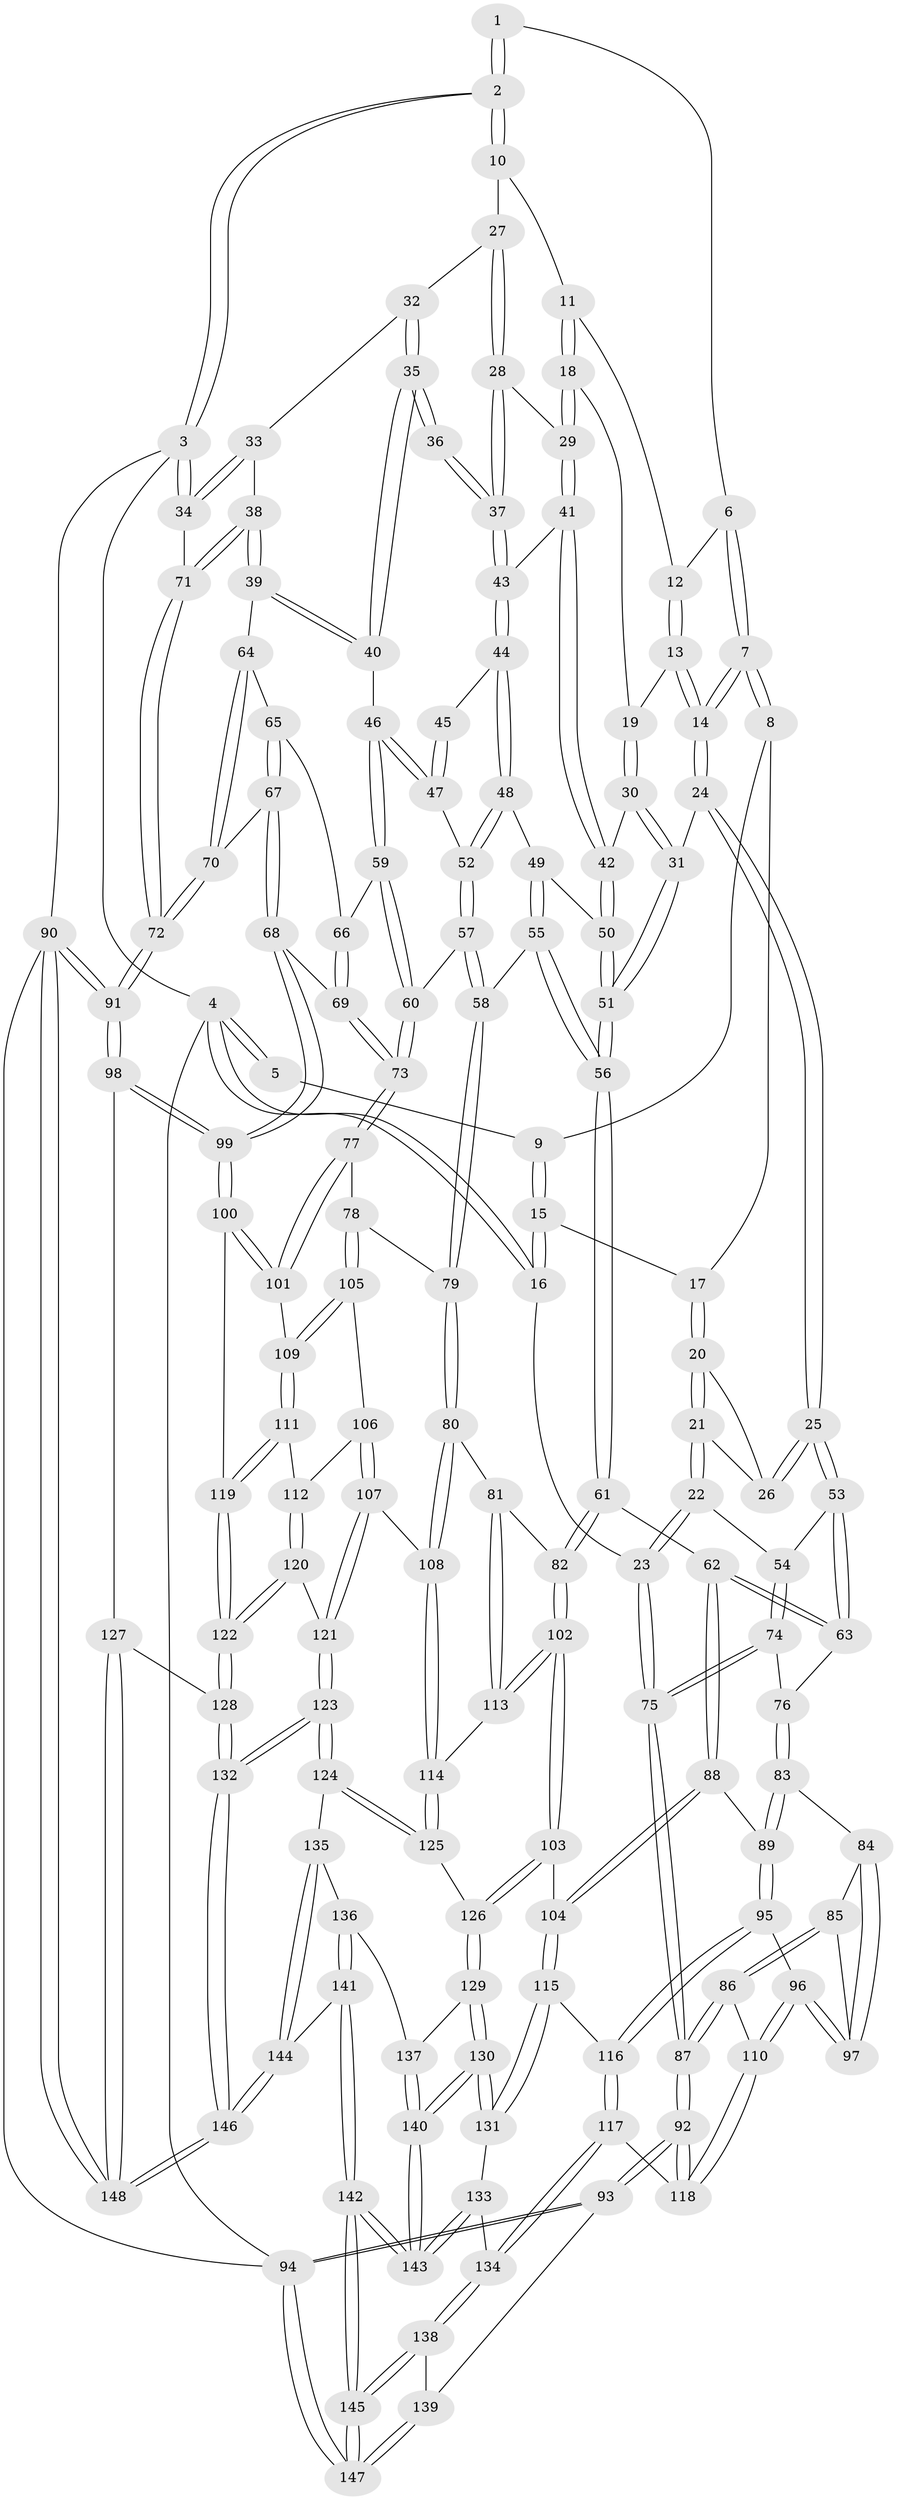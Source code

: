 // coarse degree distribution, {3: 0.32432432432432434, 4: 0.5945945945945946, 2: 0.04054054054054054, 6: 0.013513513513513514, 5: 0.02702702702702703}
// Generated by graph-tools (version 1.1) at 2025/38/03/04/25 23:38:31]
// undirected, 148 vertices, 367 edges
graph export_dot {
  node [color=gray90,style=filled];
  1 [pos="+0.6181839248485996+0"];
  2 [pos="+1+0"];
  3 [pos="+1+0"];
  4 [pos="+0+0"];
  5 [pos="+0.1806990048548374+0"];
  6 [pos="+0.6180435215849258+0"];
  7 [pos="+0.3391222643272902+0.14461233530353712"];
  8 [pos="+0.22974114307843152+0.008649470540174353"];
  9 [pos="+0.22140195531862342+0"];
  10 [pos="+0.7816411596726105+0.14603861097952656"];
  11 [pos="+0.7683461028632974+0.13548635978584486"];
  12 [pos="+0.6226730910946431+0"];
  13 [pos="+0.5522721519180004+0.13545450065541165"];
  14 [pos="+0.3569361514072726+0.17794151215261986"];
  15 [pos="+0+0.15326879201342974"];
  16 [pos="+0+0.17609688861010395"];
  17 [pos="+0.13642251367821318+0.15197681735998073"];
  18 [pos="+0.5951669488016882+0.19861605726798884"];
  19 [pos="+0.5758639471357564+0.18252049639516102"];
  20 [pos="+0.13527975204925932+0.1718521572007128"];
  21 [pos="+0.05025351018945413+0.3023645162578368"];
  22 [pos="+0.04323994670084341+0.3095614987841552"];
  23 [pos="+0+0.3389365010433872"];
  24 [pos="+0.34943744779236224+0.2802116900980901"];
  25 [pos="+0.2950165162020474+0.32674010497835515"];
  26 [pos="+0.19714106316043206+0.26109230742384393"];
  27 [pos="+0.7880512643953274+0.162212599246134"];
  28 [pos="+0.7388299285546073+0.2328751421111219"];
  29 [pos="+0.6160040694249395+0.23220387827122832"];
  30 [pos="+0.48255439710852815+0.3107853089435304"];
  31 [pos="+0.44765990312681153+0.3283132388808935"];
  32 [pos="+0.8125194124166728+0.1766002707706669"];
  33 [pos="+0.866595486608105+0.17586097413023902"];
  34 [pos="+1+0"];
  35 [pos="+0.8497039096552865+0.2740802096583407"];
  36 [pos="+0.8240037285357825+0.29018679876327896"];
  37 [pos="+0.7341573926391659+0.30093355507457775"];
  38 [pos="+1+0.31836355359134955"];
  39 [pos="+1+0.3340165275911861"];
  40 [pos="+0.9220348858830004+0.33460265842940845"];
  41 [pos="+0.6179491481634709+0.30633789144439894"];
  42 [pos="+0.6161355854577989+0.3096759934868335"];
  43 [pos="+0.7336467309999347+0.3024208196915837"];
  44 [pos="+0.743126629139622+0.3403028208518002"];
  45 [pos="+0.814430497966942+0.30894778902353737"];
  46 [pos="+0.8406284327943035+0.3884312502146172"];
  47 [pos="+0.8055356804990035+0.37595204196605203"];
  48 [pos="+0.7437471073757025+0.34418466791125846"];
  49 [pos="+0.6326642810370647+0.3700050031820117"];
  50 [pos="+0.6185225368881383+0.34394756127805953"];
  51 [pos="+0.49072366237796816+0.41330409464697054"];
  52 [pos="+0.7555400689289052+0.36807795547127925"];
  53 [pos="+0.2860377523724809+0.3432428140483912"];
  54 [pos="+0.1966568766000542+0.40177837458213983"];
  55 [pos="+0.64278040194216+0.43317187381777006"];
  56 [pos="+0.5035414288637431+0.48079950842389557"];
  57 [pos="+0.7043914372708401+0.463229705137812"];
  58 [pos="+0.7011331117952362+0.46578144799424265"];
  59 [pos="+0.8395577151667469+0.4417723436202525"];
  60 [pos="+0.8287092392082358+0.4638916887875839"];
  61 [pos="+0.49171382379871137+0.5157023393070862"];
  62 [pos="+0.4007144122732398+0.558284504380787"];
  63 [pos="+0.36531905721974495+0.5136457095107123"];
  64 [pos="+0.983688773565686+0.39936292066279083"];
  65 [pos="+0.9117172853623958+0.4525692866647518"];
  66 [pos="+0.8887753859986545+0.4532675974239437"];
  67 [pos="+0.9113238329360541+0.5601916655123981"];
  68 [pos="+0.8949120790294797+0.5786337000547147"];
  69 [pos="+0.8923928032672531+0.5786003038602417"];
  70 [pos="+0.953604417136734+0.5277663403382817"];
  71 [pos="+1+0.2723221917220637"];
  72 [pos="+1+0.5390944778372188"];
  73 [pos="+0.8559334468262009+0.5802627619631424"];
  74 [pos="+0.16642369503489263+0.48614892529285614"];
  75 [pos="+0+0.49181360423573856"];
  76 [pos="+0.17053973602045322+0.4965594051419873"];
  77 [pos="+0.8334480145004526+0.5935358993328573"];
  78 [pos="+0.8269080676244732+0.596351709146113"];
  79 [pos="+0.7033434277441896+0.5836112058006528"];
  80 [pos="+0.6548447466812468+0.6232688536102602"];
  81 [pos="+0.620096685618601+0.618001885883758"];
  82 [pos="+0.610598114512033+0.6160088327522881"];
  83 [pos="+0.1794126836171687+0.5462243548111454"];
  84 [pos="+0.16899778195067475+0.5599778330577657"];
  85 [pos="+0.0011978174498706766+0.6058801743572191"];
  86 [pos="+0+0.6007584396587639"];
  87 [pos="+0+0.564833228804499"];
  88 [pos="+0.36467404614001214+0.6285679573388528"];
  89 [pos="+0.2408108893769301+0.5906749208050668"];
  90 [pos="+1+1"];
  91 [pos="+1+0.7378388641535093"];
  92 [pos="+0+0.8592529761068033"];
  93 [pos="+0+0.9688780904572705"];
  94 [pos="+0+1"];
  95 [pos="+0.1877004832296299+0.7036609439495906"];
  96 [pos="+0.140662307018294+0.6974678758536106"];
  97 [pos="+0.13088655638553853+0.6513362594686476"];
  98 [pos="+1+0.7376024989178598"];
  99 [pos="+1+0.7199246922228723"];
  100 [pos="+0.9299057610253222+0.7496169121847311"];
  101 [pos="+0.9069368979089006+0.7393434876939612"];
  102 [pos="+0.4856986085933089+0.7282010775925557"];
  103 [pos="+0.44481178369811264+0.752524319187232"];
  104 [pos="+0.3710521599182622+0.7176025728271778"];
  105 [pos="+0.8202528537402912+0.6614105259778765"];
  106 [pos="+0.7989972440917812+0.6935306452978998"];
  107 [pos="+0.6999213655199829+0.7312922793275372"];
  108 [pos="+0.6755013752113149+0.7067231772224472"];
  109 [pos="+0.8579716068830084+0.7297237837751258"];
  110 [pos="+0.1091205053608651+0.7310005100375234"];
  111 [pos="+0.8130497568662516+0.7605514425614387"];
  112 [pos="+0.8053995700554408+0.7640637259930158"];
  113 [pos="+0.5724300383877274+0.7402856928420228"];
  114 [pos="+0.6149420856185884+0.765331631429316"];
  115 [pos="+0.30783890096830463+0.7681177295637354"];
  116 [pos="+0.3026220724307384+0.7691658077466731"];
  117 [pos="+0.17952768068184097+0.8676249153802308"];
  118 [pos="+0.09088430235112388+0.7732655344182076"];
  119 [pos="+0.897369623678389+0.7898953135272488"];
  120 [pos="+0.7785527679374619+0.7958102810216577"];
  121 [pos="+0.736896410018827+0.7963739156608677"];
  122 [pos="+0.8583371319371157+0.8561354919380149"];
  123 [pos="+0.6745757205952427+0.912466797610107"];
  124 [pos="+0.6266363226657515+0.8922105201728159"];
  125 [pos="+0.6121073930420851+0.7711613234287201"];
  126 [pos="+0.47835365797137175+0.8061041777293464"];
  127 [pos="+0.9105841004791974+0.9112262677051441"];
  128 [pos="+0.8711822955212138+0.9015227412607689"];
  129 [pos="+0.48864378534798963+0.8385692633051753"];
  130 [pos="+0.3563803910958437+0.9236546351530668"];
  131 [pos="+0.344174456964656+0.9057849566909876"];
  132 [pos="+0.7296173366667134+1"];
  133 [pos="+0.23183294725687645+0.9255737529291086"];
  134 [pos="+0.17837786487020404+0.8737181314043977"];
  135 [pos="+0.5650396589738859+0.8905462367849735"];
  136 [pos="+0.5304726595398379+0.887017681228856"];
  137 [pos="+0.516854071303911+0.8790810732433448"];
  138 [pos="+0.15020930186398945+0.9039302649560725"];
  139 [pos="+0.11370929225327195+0.9201533616228927"];
  140 [pos="+0.37435324745010684+1"];
  141 [pos="+0.5024006363995114+1"];
  142 [pos="+0.3475772242852889+1"];
  143 [pos="+0.3466368584288102+1"];
  144 [pos="+0.5824004313470129+1"];
  145 [pos="+0.2512658890473336+1"];
  146 [pos="+0.716370167763889+1"];
  147 [pos="+0.11035130328861273+1"];
  148 [pos="+1+1"];
  1 -- 2;
  1 -- 2;
  1 -- 6;
  2 -- 3;
  2 -- 3;
  2 -- 10;
  2 -- 10;
  3 -- 4;
  3 -- 34;
  3 -- 34;
  3 -- 90;
  4 -- 5;
  4 -- 5;
  4 -- 16;
  4 -- 16;
  4 -- 94;
  5 -- 9;
  6 -- 7;
  6 -- 7;
  6 -- 12;
  7 -- 8;
  7 -- 8;
  7 -- 14;
  7 -- 14;
  8 -- 9;
  8 -- 17;
  9 -- 15;
  9 -- 15;
  10 -- 11;
  10 -- 27;
  11 -- 12;
  11 -- 18;
  11 -- 18;
  12 -- 13;
  12 -- 13;
  13 -- 14;
  13 -- 14;
  13 -- 19;
  14 -- 24;
  14 -- 24;
  15 -- 16;
  15 -- 16;
  15 -- 17;
  16 -- 23;
  17 -- 20;
  17 -- 20;
  18 -- 19;
  18 -- 29;
  18 -- 29;
  19 -- 30;
  19 -- 30;
  20 -- 21;
  20 -- 21;
  20 -- 26;
  21 -- 22;
  21 -- 22;
  21 -- 26;
  22 -- 23;
  22 -- 23;
  22 -- 54;
  23 -- 75;
  23 -- 75;
  24 -- 25;
  24 -- 25;
  24 -- 31;
  25 -- 26;
  25 -- 26;
  25 -- 53;
  25 -- 53;
  27 -- 28;
  27 -- 28;
  27 -- 32;
  28 -- 29;
  28 -- 37;
  28 -- 37;
  29 -- 41;
  29 -- 41;
  30 -- 31;
  30 -- 31;
  30 -- 42;
  31 -- 51;
  31 -- 51;
  32 -- 33;
  32 -- 35;
  32 -- 35;
  33 -- 34;
  33 -- 34;
  33 -- 38;
  34 -- 71;
  35 -- 36;
  35 -- 36;
  35 -- 40;
  35 -- 40;
  36 -- 37;
  36 -- 37;
  37 -- 43;
  37 -- 43;
  38 -- 39;
  38 -- 39;
  38 -- 71;
  38 -- 71;
  39 -- 40;
  39 -- 40;
  39 -- 64;
  40 -- 46;
  41 -- 42;
  41 -- 42;
  41 -- 43;
  42 -- 50;
  42 -- 50;
  43 -- 44;
  43 -- 44;
  44 -- 45;
  44 -- 48;
  44 -- 48;
  45 -- 47;
  45 -- 47;
  46 -- 47;
  46 -- 47;
  46 -- 59;
  46 -- 59;
  47 -- 52;
  48 -- 49;
  48 -- 52;
  48 -- 52;
  49 -- 50;
  49 -- 55;
  49 -- 55;
  50 -- 51;
  50 -- 51;
  51 -- 56;
  51 -- 56;
  52 -- 57;
  52 -- 57;
  53 -- 54;
  53 -- 63;
  53 -- 63;
  54 -- 74;
  54 -- 74;
  55 -- 56;
  55 -- 56;
  55 -- 58;
  56 -- 61;
  56 -- 61;
  57 -- 58;
  57 -- 58;
  57 -- 60;
  58 -- 79;
  58 -- 79;
  59 -- 60;
  59 -- 60;
  59 -- 66;
  60 -- 73;
  60 -- 73;
  61 -- 62;
  61 -- 82;
  61 -- 82;
  62 -- 63;
  62 -- 63;
  62 -- 88;
  62 -- 88;
  63 -- 76;
  64 -- 65;
  64 -- 70;
  64 -- 70;
  65 -- 66;
  65 -- 67;
  65 -- 67;
  66 -- 69;
  66 -- 69;
  67 -- 68;
  67 -- 68;
  67 -- 70;
  68 -- 69;
  68 -- 99;
  68 -- 99;
  69 -- 73;
  69 -- 73;
  70 -- 72;
  70 -- 72;
  71 -- 72;
  71 -- 72;
  72 -- 91;
  72 -- 91;
  73 -- 77;
  73 -- 77;
  74 -- 75;
  74 -- 75;
  74 -- 76;
  75 -- 87;
  75 -- 87;
  76 -- 83;
  76 -- 83;
  77 -- 78;
  77 -- 101;
  77 -- 101;
  78 -- 79;
  78 -- 105;
  78 -- 105;
  79 -- 80;
  79 -- 80;
  80 -- 81;
  80 -- 108;
  80 -- 108;
  81 -- 82;
  81 -- 113;
  81 -- 113;
  82 -- 102;
  82 -- 102;
  83 -- 84;
  83 -- 89;
  83 -- 89;
  84 -- 85;
  84 -- 97;
  84 -- 97;
  85 -- 86;
  85 -- 86;
  85 -- 97;
  86 -- 87;
  86 -- 87;
  86 -- 110;
  87 -- 92;
  87 -- 92;
  88 -- 89;
  88 -- 104;
  88 -- 104;
  89 -- 95;
  89 -- 95;
  90 -- 91;
  90 -- 91;
  90 -- 148;
  90 -- 148;
  90 -- 94;
  91 -- 98;
  91 -- 98;
  92 -- 93;
  92 -- 93;
  92 -- 118;
  92 -- 118;
  93 -- 94;
  93 -- 94;
  93 -- 139;
  94 -- 147;
  94 -- 147;
  95 -- 96;
  95 -- 116;
  95 -- 116;
  96 -- 97;
  96 -- 97;
  96 -- 110;
  96 -- 110;
  98 -- 99;
  98 -- 99;
  98 -- 127;
  99 -- 100;
  99 -- 100;
  100 -- 101;
  100 -- 101;
  100 -- 119;
  101 -- 109;
  102 -- 103;
  102 -- 103;
  102 -- 113;
  102 -- 113;
  103 -- 104;
  103 -- 126;
  103 -- 126;
  104 -- 115;
  104 -- 115;
  105 -- 106;
  105 -- 109;
  105 -- 109;
  106 -- 107;
  106 -- 107;
  106 -- 112;
  107 -- 108;
  107 -- 121;
  107 -- 121;
  108 -- 114;
  108 -- 114;
  109 -- 111;
  109 -- 111;
  110 -- 118;
  110 -- 118;
  111 -- 112;
  111 -- 119;
  111 -- 119;
  112 -- 120;
  112 -- 120;
  113 -- 114;
  114 -- 125;
  114 -- 125;
  115 -- 116;
  115 -- 131;
  115 -- 131;
  116 -- 117;
  116 -- 117;
  117 -- 118;
  117 -- 134;
  117 -- 134;
  119 -- 122;
  119 -- 122;
  120 -- 121;
  120 -- 122;
  120 -- 122;
  121 -- 123;
  121 -- 123;
  122 -- 128;
  122 -- 128;
  123 -- 124;
  123 -- 124;
  123 -- 132;
  123 -- 132;
  124 -- 125;
  124 -- 125;
  124 -- 135;
  125 -- 126;
  126 -- 129;
  126 -- 129;
  127 -- 128;
  127 -- 148;
  127 -- 148;
  128 -- 132;
  128 -- 132;
  129 -- 130;
  129 -- 130;
  129 -- 137;
  130 -- 131;
  130 -- 131;
  130 -- 140;
  130 -- 140;
  131 -- 133;
  132 -- 146;
  132 -- 146;
  133 -- 134;
  133 -- 143;
  133 -- 143;
  134 -- 138;
  134 -- 138;
  135 -- 136;
  135 -- 144;
  135 -- 144;
  136 -- 137;
  136 -- 141;
  136 -- 141;
  137 -- 140;
  137 -- 140;
  138 -- 139;
  138 -- 145;
  138 -- 145;
  139 -- 147;
  139 -- 147;
  140 -- 143;
  140 -- 143;
  141 -- 142;
  141 -- 142;
  141 -- 144;
  142 -- 143;
  142 -- 143;
  142 -- 145;
  142 -- 145;
  144 -- 146;
  144 -- 146;
  145 -- 147;
  145 -- 147;
  146 -- 148;
  146 -- 148;
}
